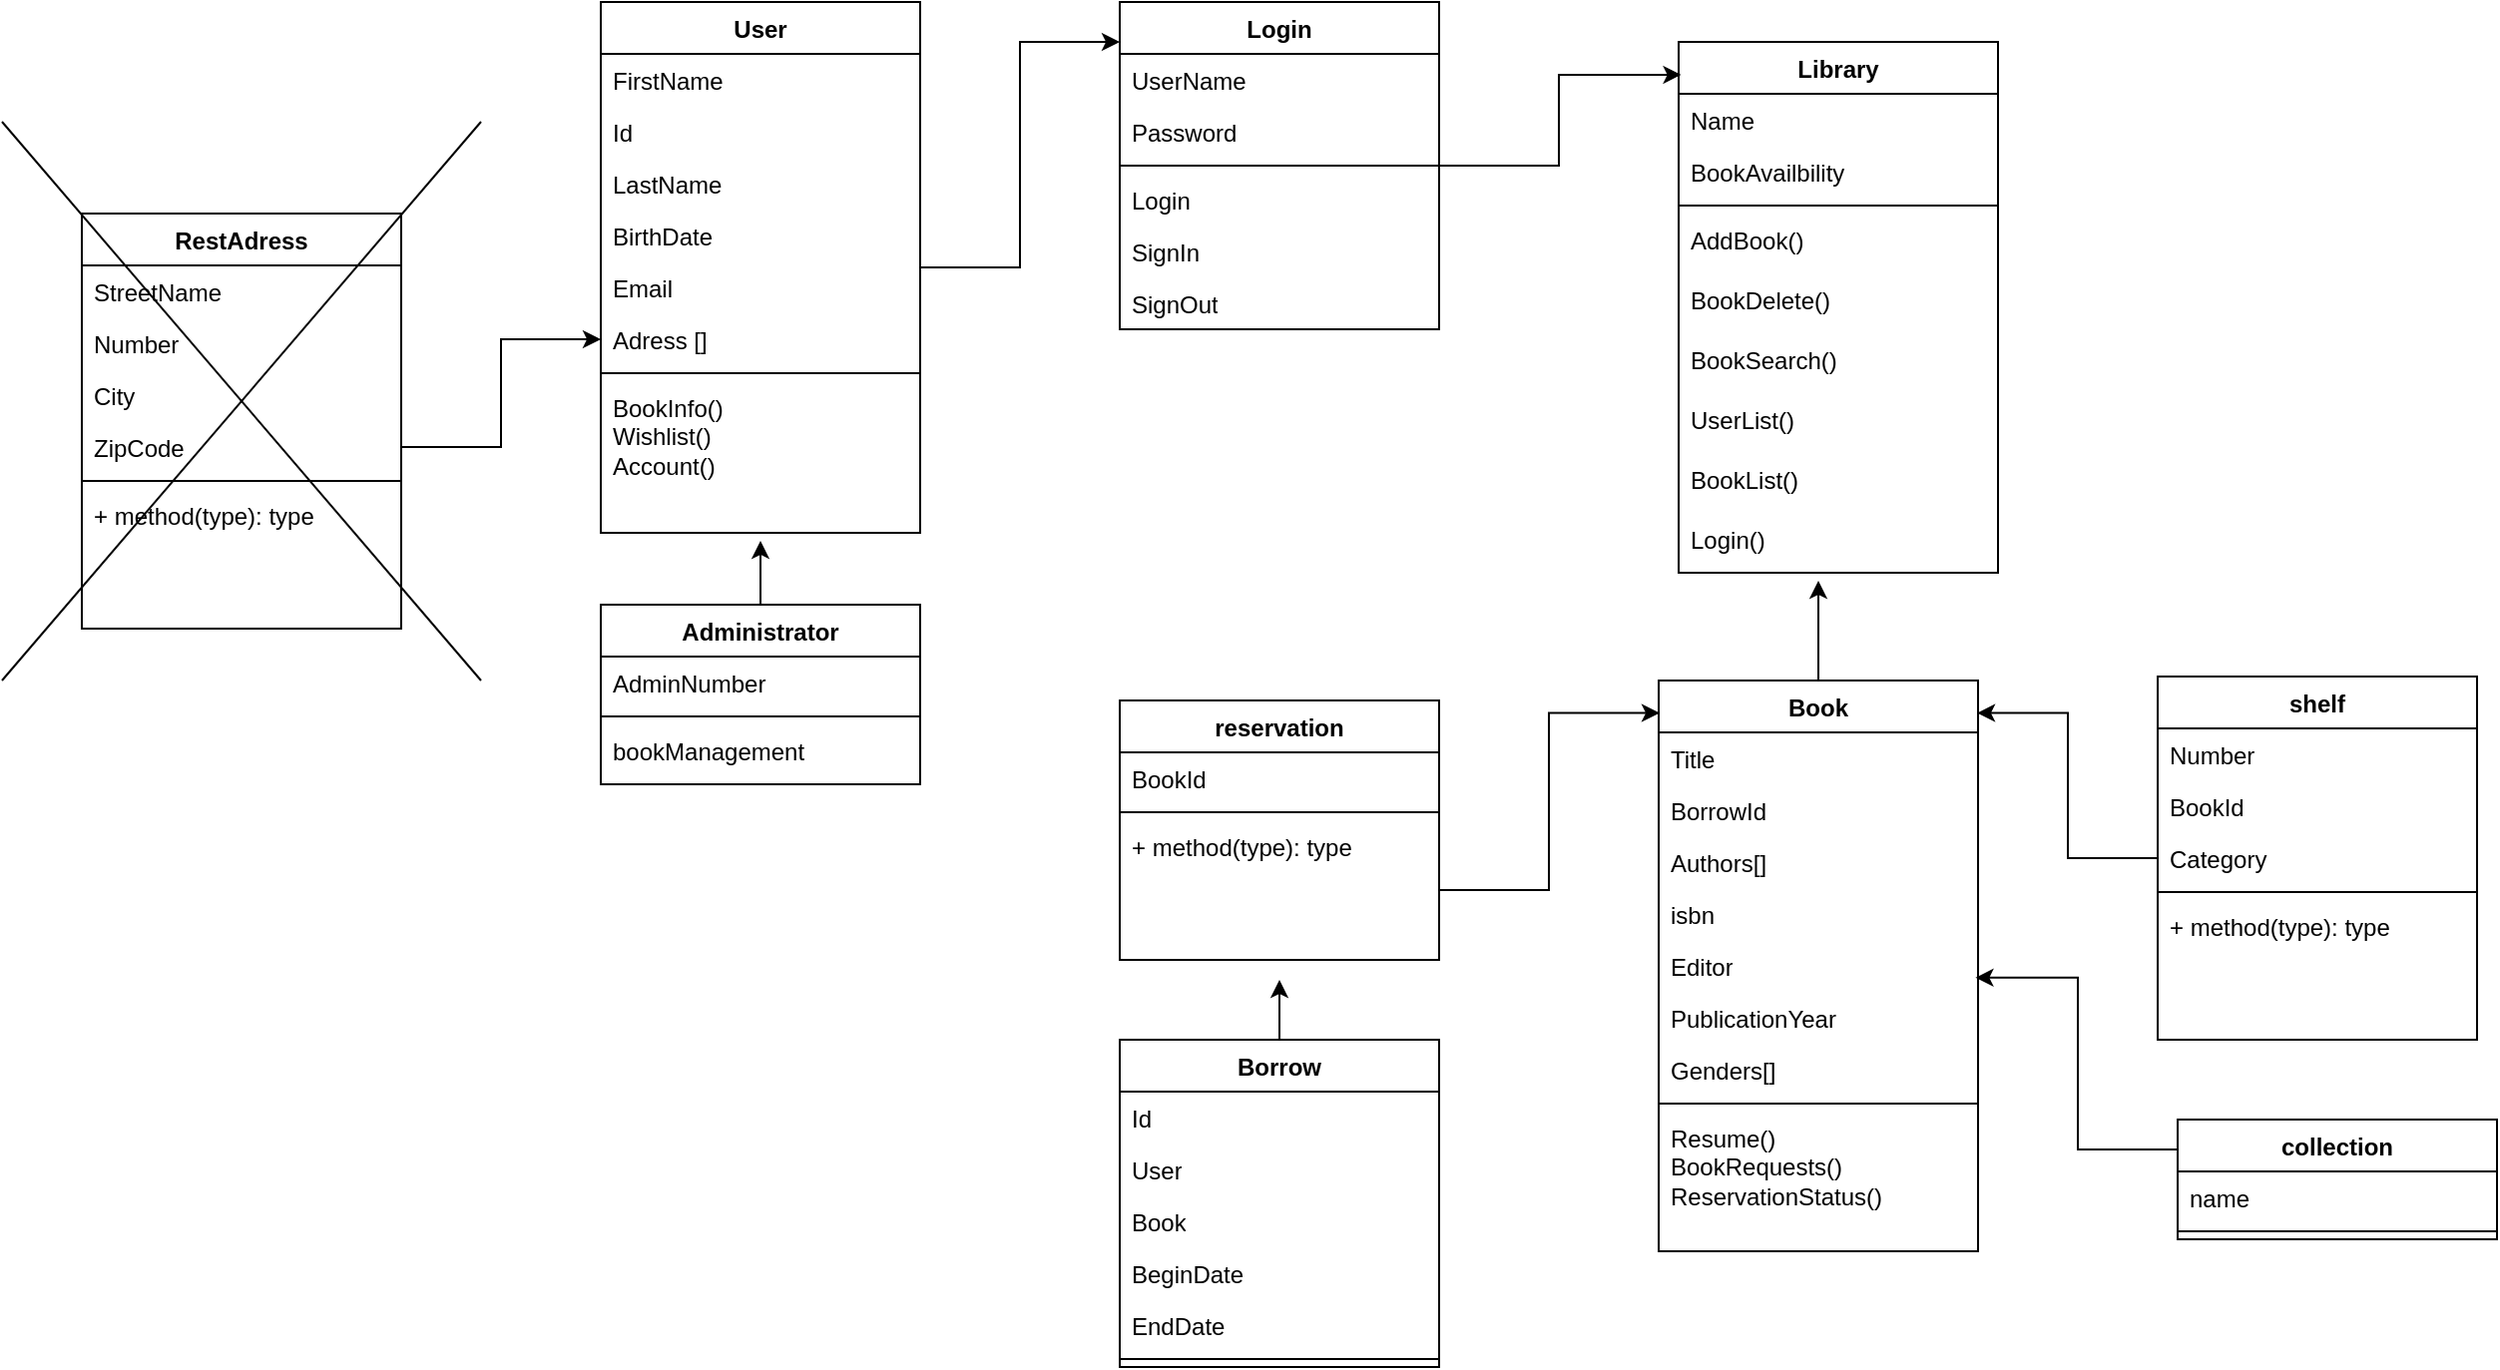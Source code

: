 <mxfile version="24.4.13" type="device">
  <diagram id="C5RBs43oDa-KdzZeNtuy" name="Page-1">
    <mxGraphModel dx="3141" dy="2225" grid="1" gridSize="10" guides="1" tooltips="1" connect="1" arrows="1" fold="1" page="1" pageScale="1" pageWidth="827" pageHeight="1169" math="0" shadow="0">
      <root>
        <mxCell id="WIyWlLk6GJQsqaUBKTNV-0" />
        <mxCell id="WIyWlLk6GJQsqaUBKTNV-1" parent="WIyWlLk6GJQsqaUBKTNV-0" />
        <mxCell id="VsoS6DeXJQ3b_ejZ-WWd-6" value="RestAdress" style="swimlane;fontStyle=1;align=center;verticalAlign=top;childLayout=stackLayout;horizontal=1;startSize=26;horizontalStack=0;resizeParent=1;resizeParentMax=0;resizeLast=0;collapsible=1;marginBottom=0;whiteSpace=wrap;html=1;" parent="WIyWlLk6GJQsqaUBKTNV-1" vertex="1">
          <mxGeometry x="-360" y="6" width="160" height="208" as="geometry" />
        </mxCell>
        <mxCell id="VsoS6DeXJQ3b_ejZ-WWd-7" value="&lt;div&gt;&lt;div&gt;StreetName&lt;/div&gt;&lt;/div&gt;" style="text;strokeColor=none;fillColor=none;align=left;verticalAlign=top;spacingLeft=4;spacingRight=4;overflow=hidden;rotatable=0;points=[[0,0.5],[1,0.5]];portConstraint=eastwest;whiteSpace=wrap;html=1;" parent="VsoS6DeXJQ3b_ejZ-WWd-6" vertex="1">
          <mxGeometry y="26" width="160" height="26" as="geometry" />
        </mxCell>
        <mxCell id="VsoS6DeXJQ3b_ejZ-WWd-8" value="&lt;div&gt;&lt;div&gt;Number&lt;/div&gt;&lt;/div&gt;" style="text;strokeColor=none;fillColor=none;align=left;verticalAlign=top;spacingLeft=4;spacingRight=4;overflow=hidden;rotatable=0;points=[[0,0.5],[1,0.5]];portConstraint=eastwest;whiteSpace=wrap;html=1;" parent="VsoS6DeXJQ3b_ejZ-WWd-6" vertex="1">
          <mxGeometry y="52" width="160" height="26" as="geometry" />
        </mxCell>
        <mxCell id="VsoS6DeXJQ3b_ejZ-WWd-9" value="City" style="text;strokeColor=none;fillColor=none;align=left;verticalAlign=top;spacingLeft=4;spacingRight=4;overflow=hidden;rotatable=0;points=[[0,0.5],[1,0.5]];portConstraint=eastwest;whiteSpace=wrap;html=1;" parent="VsoS6DeXJQ3b_ejZ-WWd-6" vertex="1">
          <mxGeometry y="78" width="160" height="26" as="geometry" />
        </mxCell>
        <mxCell id="VsoS6DeXJQ3b_ejZ-WWd-10" value="&lt;div&gt;&lt;div&gt;ZipCode&lt;/div&gt;&lt;/div&gt;" style="text;strokeColor=none;fillColor=none;align=left;verticalAlign=top;spacingLeft=4;spacingRight=4;overflow=hidden;rotatable=0;points=[[0,0.5],[1,0.5]];portConstraint=eastwest;whiteSpace=wrap;html=1;" parent="VsoS6DeXJQ3b_ejZ-WWd-6" vertex="1">
          <mxGeometry y="104" width="160" height="26" as="geometry" />
        </mxCell>
        <mxCell id="VsoS6DeXJQ3b_ejZ-WWd-11" value="" style="line;strokeWidth=1;fillColor=none;align=left;verticalAlign=middle;spacingTop=-1;spacingLeft=3;spacingRight=3;rotatable=0;labelPosition=right;points=[];portConstraint=eastwest;strokeColor=inherit;" parent="VsoS6DeXJQ3b_ejZ-WWd-6" vertex="1">
          <mxGeometry y="130" width="160" height="8" as="geometry" />
        </mxCell>
        <mxCell id="VsoS6DeXJQ3b_ejZ-WWd-12" value="+ method(type): type" style="text;strokeColor=none;fillColor=none;align=left;verticalAlign=top;spacingLeft=4;spacingRight=4;overflow=hidden;rotatable=0;points=[[0,0.5],[1,0.5]];portConstraint=eastwest;whiteSpace=wrap;html=1;" parent="VsoS6DeXJQ3b_ejZ-WWd-6" vertex="1">
          <mxGeometry y="138" width="160" height="70" as="geometry" />
        </mxCell>
        <mxCell id="VsoS6DeXJQ3b_ejZ-WWd-13" value="User" style="swimlane;fontStyle=1;align=center;verticalAlign=top;childLayout=stackLayout;horizontal=1;startSize=26;horizontalStack=0;resizeParent=1;resizeParentMax=0;resizeLast=0;collapsible=1;marginBottom=0;whiteSpace=wrap;html=1;" parent="WIyWlLk6GJQsqaUBKTNV-1" vertex="1">
          <mxGeometry x="-100" y="-100" width="160" height="266" as="geometry" />
        </mxCell>
        <mxCell id="VsoS6DeXJQ3b_ejZ-WWd-14" value="&lt;div&gt;&lt;div&gt;FirstName&lt;/div&gt;&lt;/div&gt;" style="text;strokeColor=none;fillColor=none;align=left;verticalAlign=top;spacingLeft=4;spacingRight=4;overflow=hidden;rotatable=0;points=[[0,0.5],[1,0.5]];portConstraint=eastwest;whiteSpace=wrap;html=1;" parent="VsoS6DeXJQ3b_ejZ-WWd-13" vertex="1">
          <mxGeometry y="26" width="160" height="26" as="geometry" />
        </mxCell>
        <mxCell id="Tw2cGdgNTT1wa-t7Aq6T-20" value="&lt;div&gt;&lt;div&gt;Id&lt;/div&gt;&lt;/div&gt;" style="text;strokeColor=none;fillColor=none;align=left;verticalAlign=top;spacingLeft=4;spacingRight=4;overflow=hidden;rotatable=0;points=[[0,0.5],[1,0.5]];portConstraint=eastwest;whiteSpace=wrap;html=1;" parent="VsoS6DeXJQ3b_ejZ-WWd-13" vertex="1">
          <mxGeometry y="52" width="160" height="26" as="geometry" />
        </mxCell>
        <mxCell id="VsoS6DeXJQ3b_ejZ-WWd-15" value="&lt;div&gt;&lt;div&gt;LastName&lt;/div&gt;&lt;/div&gt;" style="text;strokeColor=none;fillColor=none;align=left;verticalAlign=top;spacingLeft=4;spacingRight=4;overflow=hidden;rotatable=0;points=[[0,0.5],[1,0.5]];portConstraint=eastwest;whiteSpace=wrap;html=1;" parent="VsoS6DeXJQ3b_ejZ-WWd-13" vertex="1">
          <mxGeometry y="78" width="160" height="26" as="geometry" />
        </mxCell>
        <mxCell id="VsoS6DeXJQ3b_ejZ-WWd-16" value="BirthDate" style="text;strokeColor=none;fillColor=none;align=left;verticalAlign=top;spacingLeft=4;spacingRight=4;overflow=hidden;rotatable=0;points=[[0,0.5],[1,0.5]];portConstraint=eastwest;whiteSpace=wrap;html=1;" parent="VsoS6DeXJQ3b_ejZ-WWd-13" vertex="1">
          <mxGeometry y="104" width="160" height="26" as="geometry" />
        </mxCell>
        <mxCell id="VsoS6DeXJQ3b_ejZ-WWd-17" value="&lt;div&gt;&lt;div&gt;Email&lt;/div&gt;&lt;/div&gt;" style="text;strokeColor=none;fillColor=none;align=left;verticalAlign=top;spacingLeft=4;spacingRight=4;overflow=hidden;rotatable=0;points=[[0,0.5],[1,0.5]];portConstraint=eastwest;whiteSpace=wrap;html=1;" parent="VsoS6DeXJQ3b_ejZ-WWd-13" vertex="1">
          <mxGeometry y="130" width="160" height="26" as="geometry" />
        </mxCell>
        <mxCell id="VsoS6DeXJQ3b_ejZ-WWd-18" value="&lt;div&gt;&lt;div&gt;Adress []&lt;/div&gt;&lt;/div&gt;" style="text;strokeColor=none;fillColor=none;align=left;verticalAlign=top;spacingLeft=4;spacingRight=4;overflow=hidden;rotatable=0;points=[[0,0.5],[1,0.5]];portConstraint=eastwest;whiteSpace=wrap;html=1;" parent="VsoS6DeXJQ3b_ejZ-WWd-13" vertex="1">
          <mxGeometry y="156" width="160" height="26" as="geometry" />
        </mxCell>
        <mxCell id="VsoS6DeXJQ3b_ejZ-WWd-19" value="" style="line;strokeWidth=1;fillColor=none;align=left;verticalAlign=middle;spacingTop=-1;spacingLeft=3;spacingRight=3;rotatable=0;labelPosition=right;points=[];portConstraint=eastwest;strokeColor=inherit;" parent="VsoS6DeXJQ3b_ejZ-WWd-13" vertex="1">
          <mxGeometry y="182" width="160" height="8" as="geometry" />
        </mxCell>
        <mxCell id="VsoS6DeXJQ3b_ejZ-WWd-20" value="BookInfo()&lt;div&gt;Wishlist()&lt;br&gt;Account()&lt;br&gt;&lt;br&gt;&lt;/div&gt;" style="text;strokeColor=none;fillColor=none;align=left;verticalAlign=top;spacingLeft=4;spacingRight=4;overflow=hidden;rotatable=0;points=[[0,0.5],[1,0.5]];portConstraint=eastwest;whiteSpace=wrap;html=1;" parent="VsoS6DeXJQ3b_ejZ-WWd-13" vertex="1">
          <mxGeometry y="190" width="160" height="76" as="geometry" />
        </mxCell>
        <mxCell id="Tw2cGdgNTT1wa-t7Aq6T-23" style="edgeStyle=orthogonalEdgeStyle;rounded=0;orthogonalLoop=1;jettySize=auto;html=1;" parent="WIyWlLk6GJQsqaUBKTNV-1" source="VsoS6DeXJQ3b_ejZ-WWd-21" edge="1">
          <mxGeometry relative="1" as="geometry">
            <mxPoint x="-20" y="170.0" as="targetPoint" />
          </mxGeometry>
        </mxCell>
        <mxCell id="VsoS6DeXJQ3b_ejZ-WWd-21" value="Administrator" style="swimlane;fontStyle=1;align=center;verticalAlign=top;childLayout=stackLayout;horizontal=1;startSize=26;horizontalStack=0;resizeParent=1;resizeParentMax=0;resizeLast=0;collapsible=1;marginBottom=0;whiteSpace=wrap;html=1;" parent="WIyWlLk6GJQsqaUBKTNV-1" vertex="1">
          <mxGeometry x="-100" y="202" width="160" height="90" as="geometry" />
        </mxCell>
        <mxCell id="VsoS6DeXJQ3b_ejZ-WWd-22" value="&lt;div&gt;&lt;div&gt;AdminNumber&lt;/div&gt;&lt;/div&gt;" style="text;strokeColor=none;fillColor=none;align=left;verticalAlign=top;spacingLeft=4;spacingRight=4;overflow=hidden;rotatable=0;points=[[0,0.5],[1,0.5]];portConstraint=eastwest;whiteSpace=wrap;html=1;" parent="VsoS6DeXJQ3b_ejZ-WWd-21" vertex="1">
          <mxGeometry y="26" width="160" height="26" as="geometry" />
        </mxCell>
        <mxCell id="VsoS6DeXJQ3b_ejZ-WWd-23" value="" style="line;strokeWidth=1;fillColor=none;align=left;verticalAlign=middle;spacingTop=-1;spacingLeft=3;spacingRight=3;rotatable=0;labelPosition=right;points=[];portConstraint=eastwest;strokeColor=inherit;" parent="VsoS6DeXJQ3b_ejZ-WWd-21" vertex="1">
          <mxGeometry y="52" width="160" height="8" as="geometry" />
        </mxCell>
        <mxCell id="VsoS6DeXJQ3b_ejZ-WWd-24" value="bookManagement" style="text;strokeColor=none;fillColor=none;align=left;verticalAlign=top;spacingLeft=4;spacingRight=4;overflow=hidden;rotatable=0;points=[[0,0.5],[1,0.5]];portConstraint=eastwest;whiteSpace=wrap;html=1;" parent="VsoS6DeXJQ3b_ejZ-WWd-21" vertex="1">
          <mxGeometry y="60" width="160" height="30" as="geometry" />
        </mxCell>
        <mxCell id="Tw2cGdgNTT1wa-t7Aq6T-27" style="edgeStyle=orthogonalEdgeStyle;rounded=0;orthogonalLoop=1;jettySize=auto;html=1;" parent="WIyWlLk6GJQsqaUBKTNV-1" source="VsoS6DeXJQ3b_ejZ-WWd-27" edge="1">
          <mxGeometry relative="1" as="geometry">
            <mxPoint x="240" y="390" as="targetPoint" />
          </mxGeometry>
        </mxCell>
        <mxCell id="VsoS6DeXJQ3b_ejZ-WWd-27" value="Borrow" style="swimlane;fontStyle=1;align=center;verticalAlign=top;childLayout=stackLayout;horizontal=1;startSize=26;horizontalStack=0;resizeParent=1;resizeParentMax=0;resizeLast=0;collapsible=1;marginBottom=0;whiteSpace=wrap;html=1;" parent="WIyWlLk6GJQsqaUBKTNV-1" vertex="1">
          <mxGeometry x="160" y="420" width="160" height="164" as="geometry" />
        </mxCell>
        <mxCell id="Tw2cGdgNTT1wa-t7Aq6T-5" value="Id" style="text;strokeColor=none;fillColor=none;align=left;verticalAlign=top;spacingLeft=4;spacingRight=4;overflow=hidden;rotatable=0;points=[[0,0.5],[1,0.5]];portConstraint=eastwest;whiteSpace=wrap;html=1;" parent="VsoS6DeXJQ3b_ejZ-WWd-27" vertex="1">
          <mxGeometry y="26" width="160" height="26" as="geometry" />
        </mxCell>
        <mxCell id="VsoS6DeXJQ3b_ejZ-WWd-28" value="&lt;div&gt;User&lt;/div&gt;&lt;div&gt;&lt;br&gt;&lt;/div&gt;" style="text;strokeColor=none;fillColor=none;align=left;verticalAlign=top;spacingLeft=4;spacingRight=4;overflow=hidden;rotatable=0;points=[[0,0.5],[1,0.5]];portConstraint=eastwest;whiteSpace=wrap;html=1;" parent="VsoS6DeXJQ3b_ejZ-WWd-27" vertex="1">
          <mxGeometry y="52" width="160" height="26" as="geometry" />
        </mxCell>
        <mxCell id="VsoS6DeXJQ3b_ejZ-WWd-29" value="Book" style="text;strokeColor=none;fillColor=none;align=left;verticalAlign=top;spacingLeft=4;spacingRight=4;overflow=hidden;rotatable=0;points=[[0,0.5],[1,0.5]];portConstraint=eastwest;whiteSpace=wrap;html=1;" parent="VsoS6DeXJQ3b_ejZ-WWd-27" vertex="1">
          <mxGeometry y="78" width="160" height="26" as="geometry" />
        </mxCell>
        <mxCell id="VsoS6DeXJQ3b_ejZ-WWd-30" value="BeginDate" style="text;strokeColor=none;fillColor=none;align=left;verticalAlign=top;spacingLeft=4;spacingRight=4;overflow=hidden;rotatable=0;points=[[0,0.5],[1,0.5]];portConstraint=eastwest;whiteSpace=wrap;html=1;" parent="VsoS6DeXJQ3b_ejZ-WWd-27" vertex="1">
          <mxGeometry y="104" width="160" height="26" as="geometry" />
        </mxCell>
        <mxCell id="VsoS6DeXJQ3b_ejZ-WWd-31" value="EndDate" style="text;strokeColor=none;fillColor=none;align=left;verticalAlign=top;spacingLeft=4;spacingRight=4;overflow=hidden;rotatable=0;points=[[0,0.5],[1,0.5]];portConstraint=eastwest;whiteSpace=wrap;html=1;" parent="VsoS6DeXJQ3b_ejZ-WWd-27" vertex="1">
          <mxGeometry y="130" width="160" height="26" as="geometry" />
        </mxCell>
        <mxCell id="VsoS6DeXJQ3b_ejZ-WWd-32" value="" style="line;strokeWidth=1;fillColor=none;align=left;verticalAlign=middle;spacingTop=-1;spacingLeft=3;spacingRight=3;rotatable=0;labelPosition=right;points=[];portConstraint=eastwest;strokeColor=inherit;" parent="VsoS6DeXJQ3b_ejZ-WWd-27" vertex="1">
          <mxGeometry y="156" width="160" height="8" as="geometry" />
        </mxCell>
        <mxCell id="VsoS6DeXJQ3b_ejZ-WWd-34" value="Library" style="swimlane;fontStyle=1;align=center;verticalAlign=top;childLayout=stackLayout;horizontal=1;startSize=26;horizontalStack=0;resizeParent=1;resizeParentMax=0;resizeLast=0;collapsible=1;marginBottom=0;whiteSpace=wrap;html=1;" parent="WIyWlLk6GJQsqaUBKTNV-1" vertex="1">
          <mxGeometry x="440" y="-80" width="160" height="266" as="geometry" />
        </mxCell>
        <mxCell id="VsoS6DeXJQ3b_ejZ-WWd-35" value="&lt;div&gt;&lt;div&gt;Name&lt;/div&gt;&lt;/div&gt;" style="text;strokeColor=none;fillColor=none;align=left;verticalAlign=top;spacingLeft=4;spacingRight=4;overflow=hidden;rotatable=0;points=[[0,0.5],[1,0.5]];portConstraint=eastwest;whiteSpace=wrap;html=1;" parent="VsoS6DeXJQ3b_ejZ-WWd-34" vertex="1">
          <mxGeometry y="26" width="160" height="26" as="geometry" />
        </mxCell>
        <mxCell id="e2YhMtBRqXH2navg14iX-2" value="&lt;div&gt;&lt;div&gt;BookAvailbility&lt;/div&gt;&lt;/div&gt;" style="text;strokeColor=none;fillColor=none;align=left;verticalAlign=top;spacingLeft=4;spacingRight=4;overflow=hidden;rotatable=0;points=[[0,0.5],[1,0.5]];portConstraint=eastwest;whiteSpace=wrap;html=1;" parent="VsoS6DeXJQ3b_ejZ-WWd-34" vertex="1">
          <mxGeometry y="52" width="160" height="26" as="geometry" />
        </mxCell>
        <mxCell id="VsoS6DeXJQ3b_ejZ-WWd-38" value="" style="line;strokeWidth=1;fillColor=none;align=left;verticalAlign=middle;spacingTop=-1;spacingLeft=3;spacingRight=3;rotatable=0;labelPosition=right;points=[];portConstraint=eastwest;strokeColor=inherit;" parent="VsoS6DeXJQ3b_ejZ-WWd-34" vertex="1">
          <mxGeometry y="78" width="160" height="8" as="geometry" />
        </mxCell>
        <mxCell id="VsoS6DeXJQ3b_ejZ-WWd-39" value="AddBook()&lt;div&gt;&lt;br&gt;&lt;/div&gt;" style="text;strokeColor=none;fillColor=none;align=left;verticalAlign=top;spacingLeft=4;spacingRight=4;overflow=hidden;rotatable=0;points=[[0,0.5],[1,0.5]];portConstraint=eastwest;whiteSpace=wrap;html=1;" parent="VsoS6DeXJQ3b_ejZ-WWd-34" vertex="1">
          <mxGeometry y="86" width="160" height="30" as="geometry" />
        </mxCell>
        <mxCell id="VsoS6DeXJQ3b_ejZ-WWd-40" value="&lt;div&gt;BookDelete()&lt;/div&gt;" style="text;strokeColor=none;fillColor=none;align=left;verticalAlign=top;spacingLeft=4;spacingRight=4;overflow=hidden;rotatable=0;points=[[0,0.5],[1,0.5]];portConstraint=eastwest;whiteSpace=wrap;html=1;" parent="VsoS6DeXJQ3b_ejZ-WWd-34" vertex="1">
          <mxGeometry y="116" width="160" height="30" as="geometry" />
        </mxCell>
        <mxCell id="VsoS6DeXJQ3b_ejZ-WWd-41" value="&lt;div&gt;BookSearch()&lt;/div&gt;" style="text;strokeColor=none;fillColor=none;align=left;verticalAlign=top;spacingLeft=4;spacingRight=4;overflow=hidden;rotatable=0;points=[[0,0.5],[1,0.5]];portConstraint=eastwest;whiteSpace=wrap;html=1;" parent="VsoS6DeXJQ3b_ejZ-WWd-34" vertex="1">
          <mxGeometry y="146" width="160" height="30" as="geometry" />
        </mxCell>
        <mxCell id="VsoS6DeXJQ3b_ejZ-WWd-42" value="UserList()" style="text;strokeColor=none;fillColor=none;align=left;verticalAlign=top;spacingLeft=4;spacingRight=4;overflow=hidden;rotatable=0;points=[[0,0.5],[1,0.5]];portConstraint=eastwest;whiteSpace=wrap;html=1;" parent="VsoS6DeXJQ3b_ejZ-WWd-34" vertex="1">
          <mxGeometry y="176" width="160" height="30" as="geometry" />
        </mxCell>
        <mxCell id="VsoS6DeXJQ3b_ejZ-WWd-43" value="&lt;div&gt;BookList()&lt;/div&gt;" style="text;strokeColor=none;fillColor=none;align=left;verticalAlign=top;spacingLeft=4;spacingRight=4;overflow=hidden;rotatable=0;points=[[0,0.5],[1,0.5]];portConstraint=eastwest;whiteSpace=wrap;html=1;" parent="VsoS6DeXJQ3b_ejZ-WWd-34" vertex="1">
          <mxGeometry y="206" width="160" height="30" as="geometry" />
        </mxCell>
        <mxCell id="RsfPfakuGaX2At6ghHEC-3" value="&lt;div&gt;Login()&lt;/div&gt;" style="text;strokeColor=none;fillColor=none;align=left;verticalAlign=top;spacingLeft=4;spacingRight=4;overflow=hidden;rotatable=0;points=[[0,0.5],[1,0.5]];portConstraint=eastwest;whiteSpace=wrap;html=1;" parent="VsoS6DeXJQ3b_ejZ-WWd-34" vertex="1">
          <mxGeometry y="236" width="160" height="30" as="geometry" />
        </mxCell>
        <mxCell id="Tw2cGdgNTT1wa-t7Aq6T-32" style="edgeStyle=orthogonalEdgeStyle;rounded=0;orthogonalLoop=1;jettySize=auto;html=1;exitX=0.5;exitY=0;exitDx=0;exitDy=0;" parent="WIyWlLk6GJQsqaUBKTNV-1" source="VsoS6DeXJQ3b_ejZ-WWd-45" edge="1">
          <mxGeometry relative="1" as="geometry">
            <mxPoint x="510" y="190.0" as="targetPoint" />
          </mxGeometry>
        </mxCell>
        <mxCell id="VsoS6DeXJQ3b_ejZ-WWd-45" value="Book" style="swimlane;fontStyle=1;align=center;verticalAlign=top;childLayout=stackLayout;horizontal=1;startSize=26;horizontalStack=0;resizeParent=1;resizeParentMax=0;resizeLast=0;collapsible=1;marginBottom=0;whiteSpace=wrap;html=1;" parent="WIyWlLk6GJQsqaUBKTNV-1" vertex="1">
          <mxGeometry x="430" y="240" width="160" height="286" as="geometry" />
        </mxCell>
        <mxCell id="VsoS6DeXJQ3b_ejZ-WWd-46" value="&lt;div&gt;Title&lt;div&gt;&lt;br&gt;&lt;/div&gt;&lt;/div&gt;" style="text;strokeColor=none;fillColor=none;align=left;verticalAlign=top;spacingLeft=4;spacingRight=4;overflow=hidden;rotatable=0;points=[[0,0.5],[1,0.5]];portConstraint=eastwest;whiteSpace=wrap;html=1;" parent="VsoS6DeXJQ3b_ejZ-WWd-45" vertex="1">
          <mxGeometry y="26" width="160" height="26" as="geometry" />
        </mxCell>
        <mxCell id="eBaNoc3yWOSBhbSrFhc7-24" value="&lt;div&gt;&lt;div&gt;BorrowId&lt;/div&gt;&lt;/div&gt;" style="text;strokeColor=none;fillColor=none;align=left;verticalAlign=top;spacingLeft=4;spacingRight=4;overflow=hidden;rotatable=0;points=[[0,0.5],[1,0.5]];portConstraint=eastwest;whiteSpace=wrap;html=1;" parent="VsoS6DeXJQ3b_ejZ-WWd-45" vertex="1">
          <mxGeometry y="52" width="160" height="26" as="geometry" />
        </mxCell>
        <mxCell id="eBaNoc3yWOSBhbSrFhc7-21" value="&lt;div&gt;&lt;div&gt;Authors[]&lt;/div&gt;&lt;/div&gt;" style="text;strokeColor=none;fillColor=none;align=left;verticalAlign=top;spacingLeft=4;spacingRight=4;overflow=hidden;rotatable=0;points=[[0,0.5],[1,0.5]];portConstraint=eastwest;whiteSpace=wrap;html=1;" parent="VsoS6DeXJQ3b_ejZ-WWd-45" vertex="1">
          <mxGeometry y="78" width="160" height="26" as="geometry" />
        </mxCell>
        <mxCell id="RsfPfakuGaX2At6ghHEC-0" value="&lt;div&gt;&lt;div&gt;isbn&lt;/div&gt;&lt;/div&gt;" style="text;strokeColor=none;fillColor=none;align=left;verticalAlign=top;spacingLeft=4;spacingRight=4;overflow=hidden;rotatable=0;points=[[0,0.5],[1,0.5]];portConstraint=eastwest;whiteSpace=wrap;html=1;" parent="VsoS6DeXJQ3b_ejZ-WWd-45" vertex="1">
          <mxGeometry y="104" width="160" height="26" as="geometry" />
        </mxCell>
        <mxCell id="Tw2cGdgNTT1wa-t7Aq6T-3" value="&lt;div&gt;&lt;div&gt;Editor&lt;/div&gt;&lt;/div&gt;" style="text;strokeColor=none;fillColor=none;align=left;verticalAlign=top;spacingLeft=4;spacingRight=4;overflow=hidden;rotatable=0;points=[[0,0.5],[1,0.5]];portConstraint=eastwest;whiteSpace=wrap;html=1;" parent="VsoS6DeXJQ3b_ejZ-WWd-45" vertex="1">
          <mxGeometry y="130" width="160" height="26" as="geometry" />
        </mxCell>
        <mxCell id="eBaNoc3yWOSBhbSrFhc7-23" value="&lt;div&gt;&lt;div&gt;PublicationYear&lt;/div&gt;&lt;/div&gt;" style="text;strokeColor=none;fillColor=none;align=left;verticalAlign=top;spacingLeft=4;spacingRight=4;overflow=hidden;rotatable=0;points=[[0,0.5],[1,0.5]];portConstraint=eastwest;whiteSpace=wrap;html=1;" parent="VsoS6DeXJQ3b_ejZ-WWd-45" vertex="1">
          <mxGeometry y="156" width="160" height="26" as="geometry" />
        </mxCell>
        <mxCell id="VsoS6DeXJQ3b_ejZ-WWd-48" value="&lt;div&gt;&lt;div&gt;Genders[]&lt;/div&gt;&lt;/div&gt;" style="text;strokeColor=none;fillColor=none;align=left;verticalAlign=top;spacingLeft=4;spacingRight=4;overflow=hidden;rotatable=0;points=[[0,0.5],[1,0.5]];portConstraint=eastwest;whiteSpace=wrap;html=1;" parent="VsoS6DeXJQ3b_ejZ-WWd-45" vertex="1">
          <mxGeometry y="182" width="160" height="26" as="geometry" />
        </mxCell>
        <mxCell id="VsoS6DeXJQ3b_ejZ-WWd-51" value="" style="line;strokeWidth=1;fillColor=none;align=left;verticalAlign=middle;spacingTop=-1;spacingLeft=3;spacingRight=3;rotatable=0;labelPosition=right;points=[];portConstraint=eastwest;strokeColor=inherit;" parent="VsoS6DeXJQ3b_ejZ-WWd-45" vertex="1">
          <mxGeometry y="208" width="160" height="8" as="geometry" />
        </mxCell>
        <mxCell id="VsoS6DeXJQ3b_ejZ-WWd-52" value="Resume()&lt;div&gt;BookRequests()&lt;/div&gt;&lt;div&gt;ReservationStatus()&lt;/div&gt;&lt;div&gt;&lt;br&gt;&lt;/div&gt;&lt;div&gt;&lt;br&gt;&lt;/div&gt;" style="text;strokeColor=none;fillColor=none;align=left;verticalAlign=top;spacingLeft=4;spacingRight=4;overflow=hidden;rotatable=0;points=[[0,0.5],[1,0.5]];portConstraint=eastwest;whiteSpace=wrap;html=1;" parent="VsoS6DeXJQ3b_ejZ-WWd-45" vertex="1">
          <mxGeometry y="216" width="160" height="70" as="geometry" />
        </mxCell>
        <mxCell id="VsoS6DeXJQ3b_ejZ-WWd-53" value="Login" style="swimlane;fontStyle=1;align=center;verticalAlign=top;childLayout=stackLayout;horizontal=1;startSize=26;horizontalStack=0;resizeParent=1;resizeParentMax=0;resizeLast=0;collapsible=1;marginBottom=0;whiteSpace=wrap;html=1;" parent="WIyWlLk6GJQsqaUBKTNV-1" vertex="1">
          <mxGeometry x="160" y="-100" width="160" height="164" as="geometry" />
        </mxCell>
        <mxCell id="VsoS6DeXJQ3b_ejZ-WWd-54" value="&lt;div&gt;&lt;div&gt;UserName&lt;/div&gt;&lt;/div&gt;" style="text;strokeColor=none;fillColor=none;align=left;verticalAlign=top;spacingLeft=4;spacingRight=4;overflow=hidden;rotatable=0;points=[[0,0.5],[1,0.5]];portConstraint=eastwest;whiteSpace=wrap;html=1;" parent="VsoS6DeXJQ3b_ejZ-WWd-53" vertex="1">
          <mxGeometry y="26" width="160" height="26" as="geometry" />
        </mxCell>
        <mxCell id="VsoS6DeXJQ3b_ejZ-WWd-55" value="&lt;div&gt;&lt;div&gt;Password&lt;/div&gt;&lt;/div&gt;" style="text;strokeColor=none;fillColor=none;align=left;verticalAlign=top;spacingLeft=4;spacingRight=4;overflow=hidden;rotatable=0;points=[[0,0.5],[1,0.5]];portConstraint=eastwest;whiteSpace=wrap;html=1;" parent="VsoS6DeXJQ3b_ejZ-WWd-53" vertex="1">
          <mxGeometry y="52" width="160" height="26" as="geometry" />
        </mxCell>
        <mxCell id="VsoS6DeXJQ3b_ejZ-WWd-56" value="" style="line;strokeWidth=1;fillColor=none;align=left;verticalAlign=middle;spacingTop=-1;spacingLeft=3;spacingRight=3;rotatable=0;labelPosition=right;points=[];portConstraint=eastwest;strokeColor=inherit;" parent="VsoS6DeXJQ3b_ejZ-WWd-53" vertex="1">
          <mxGeometry y="78" width="160" height="8" as="geometry" />
        </mxCell>
        <mxCell id="VsoS6DeXJQ3b_ejZ-WWd-57" value="Login" style="text;strokeColor=none;fillColor=none;align=left;verticalAlign=top;spacingLeft=4;spacingRight=4;overflow=hidden;rotatable=0;points=[[0,0.5],[1,0.5]];portConstraint=eastwest;whiteSpace=wrap;html=1;" parent="VsoS6DeXJQ3b_ejZ-WWd-53" vertex="1">
          <mxGeometry y="86" width="160" height="26" as="geometry" />
        </mxCell>
        <mxCell id="VsoS6DeXJQ3b_ejZ-WWd-58" value="SignIn" style="text;strokeColor=none;fillColor=none;align=left;verticalAlign=top;spacingLeft=4;spacingRight=4;overflow=hidden;rotatable=0;points=[[0,0.5],[1,0.5]];portConstraint=eastwest;whiteSpace=wrap;html=1;" parent="VsoS6DeXJQ3b_ejZ-WWd-53" vertex="1">
          <mxGeometry y="112" width="160" height="26" as="geometry" />
        </mxCell>
        <mxCell id="VsoS6DeXJQ3b_ejZ-WWd-59" value="SignOut" style="text;strokeColor=none;fillColor=none;align=left;verticalAlign=top;spacingLeft=4;spacingRight=4;overflow=hidden;rotatable=0;points=[[0,0.5],[1,0.5]];portConstraint=eastwest;whiteSpace=wrap;html=1;" parent="VsoS6DeXJQ3b_ejZ-WWd-53" vertex="1">
          <mxGeometry y="138" width="160" height="26" as="geometry" />
        </mxCell>
        <mxCell id="VsoS6DeXJQ3b_ejZ-WWd-66" value="collection" style="swimlane;fontStyle=1;align=center;verticalAlign=top;childLayout=stackLayout;horizontal=1;startSize=26;horizontalStack=0;resizeParent=1;resizeParentMax=0;resizeLast=0;collapsible=1;marginBottom=0;whiteSpace=wrap;html=1;" parent="WIyWlLk6GJQsqaUBKTNV-1" vertex="1">
          <mxGeometry x="690" y="460" width="160" height="60" as="geometry" />
        </mxCell>
        <mxCell id="VsoS6DeXJQ3b_ejZ-WWd-67" value="&lt;div&gt;&lt;div&gt;name&lt;/div&gt;&lt;/div&gt;" style="text;strokeColor=none;fillColor=none;align=left;verticalAlign=top;spacingLeft=4;spacingRight=4;overflow=hidden;rotatable=0;points=[[0,0.5],[1,0.5]];portConstraint=eastwest;whiteSpace=wrap;html=1;" parent="VsoS6DeXJQ3b_ejZ-WWd-66" vertex="1">
          <mxGeometry y="26" width="160" height="26" as="geometry" />
        </mxCell>
        <mxCell id="VsoS6DeXJQ3b_ejZ-WWd-68" value="" style="line;strokeWidth=1;fillColor=none;align=left;verticalAlign=middle;spacingTop=-1;spacingLeft=3;spacingRight=3;rotatable=0;labelPosition=right;points=[];portConstraint=eastwest;strokeColor=inherit;" parent="VsoS6DeXJQ3b_ejZ-WWd-66" vertex="1">
          <mxGeometry y="52" width="160" height="8" as="geometry" />
        </mxCell>
        <mxCell id="e2YhMtBRqXH2navg14iX-3" value="&lt;div&gt;shelf&lt;/div&gt;" style="swimlane;fontStyle=1;align=center;verticalAlign=top;childLayout=stackLayout;horizontal=1;startSize=26;horizontalStack=0;resizeParent=1;resizeParentMax=0;resizeLast=0;collapsible=1;marginBottom=0;whiteSpace=wrap;html=1;" parent="WIyWlLk6GJQsqaUBKTNV-1" vertex="1">
          <mxGeometry x="680" y="238" width="160" height="182" as="geometry" />
        </mxCell>
        <mxCell id="e2YhMtBRqXH2navg14iX-4" value="Number" style="text;strokeColor=none;fillColor=none;align=left;verticalAlign=top;spacingLeft=4;spacingRight=4;overflow=hidden;rotatable=0;points=[[0,0.5],[1,0.5]];portConstraint=eastwest;whiteSpace=wrap;html=1;" parent="e2YhMtBRqXH2navg14iX-3" vertex="1">
          <mxGeometry y="26" width="160" height="26" as="geometry" />
        </mxCell>
        <mxCell id="Tw2cGdgNTT1wa-t7Aq6T-8" value="BookId" style="text;strokeColor=none;fillColor=none;align=left;verticalAlign=top;spacingLeft=4;spacingRight=4;overflow=hidden;rotatable=0;points=[[0,0.5],[1,0.5]];portConstraint=eastwest;whiteSpace=wrap;html=1;" parent="e2YhMtBRqXH2navg14iX-3" vertex="1">
          <mxGeometry y="52" width="160" height="26" as="geometry" />
        </mxCell>
        <mxCell id="e2YhMtBRqXH2navg14iX-5" value="Category" style="text;strokeColor=none;fillColor=none;align=left;verticalAlign=top;spacingLeft=4;spacingRight=4;overflow=hidden;rotatable=0;points=[[0,0.5],[1,0.5]];portConstraint=eastwest;whiteSpace=wrap;html=1;" parent="e2YhMtBRqXH2navg14iX-3" vertex="1">
          <mxGeometry y="78" width="160" height="26" as="geometry" />
        </mxCell>
        <mxCell id="e2YhMtBRqXH2navg14iX-6" value="" style="line;strokeWidth=1;fillColor=none;align=left;verticalAlign=middle;spacingTop=-1;spacingLeft=3;spacingRight=3;rotatable=0;labelPosition=right;points=[];portConstraint=eastwest;strokeColor=inherit;" parent="e2YhMtBRqXH2navg14iX-3" vertex="1">
          <mxGeometry y="104" width="160" height="8" as="geometry" />
        </mxCell>
        <mxCell id="e2YhMtBRqXH2navg14iX-7" value="+ method(type): type" style="text;strokeColor=none;fillColor=none;align=left;verticalAlign=top;spacingLeft=4;spacingRight=4;overflow=hidden;rotatable=0;points=[[0,0.5],[1,0.5]];portConstraint=eastwest;whiteSpace=wrap;html=1;" parent="e2YhMtBRqXH2navg14iX-3" vertex="1">
          <mxGeometry y="112" width="160" height="70" as="geometry" />
        </mxCell>
        <mxCell id="Tw2cGdgNTT1wa-t7Aq6T-13" value="&lt;div&gt;reservation&lt;/div&gt;&lt;div&gt;&lt;br&gt;&lt;/div&gt;" style="swimlane;fontStyle=1;align=center;verticalAlign=top;childLayout=stackLayout;horizontal=1;startSize=26;horizontalStack=0;resizeParent=1;resizeParentMax=0;resizeLast=0;collapsible=1;marginBottom=0;whiteSpace=wrap;html=1;" parent="WIyWlLk6GJQsqaUBKTNV-1" vertex="1">
          <mxGeometry x="160" y="250" width="160" height="130" as="geometry" />
        </mxCell>
        <mxCell id="Tw2cGdgNTT1wa-t7Aq6T-15" value="BookId" style="text;strokeColor=none;fillColor=none;align=left;verticalAlign=top;spacingLeft=4;spacingRight=4;overflow=hidden;rotatable=0;points=[[0,0.5],[1,0.5]];portConstraint=eastwest;whiteSpace=wrap;html=1;" parent="Tw2cGdgNTT1wa-t7Aq6T-13" vertex="1">
          <mxGeometry y="26" width="160" height="26" as="geometry" />
        </mxCell>
        <mxCell id="Tw2cGdgNTT1wa-t7Aq6T-17" value="" style="line;strokeWidth=1;fillColor=none;align=left;verticalAlign=middle;spacingTop=-1;spacingLeft=3;spacingRight=3;rotatable=0;labelPosition=right;points=[];portConstraint=eastwest;strokeColor=inherit;" parent="Tw2cGdgNTT1wa-t7Aq6T-13" vertex="1">
          <mxGeometry y="52" width="160" height="8" as="geometry" />
        </mxCell>
        <mxCell id="Tw2cGdgNTT1wa-t7Aq6T-18" value="+ method(type): type" style="text;strokeColor=none;fillColor=none;align=left;verticalAlign=top;spacingLeft=4;spacingRight=4;overflow=hidden;rotatable=0;points=[[0,0.5],[1,0.5]];portConstraint=eastwest;whiteSpace=wrap;html=1;" parent="Tw2cGdgNTT1wa-t7Aq6T-13" vertex="1">
          <mxGeometry y="60" width="160" height="70" as="geometry" />
        </mxCell>
        <mxCell id="Tw2cGdgNTT1wa-t7Aq6T-22" style="edgeStyle=orthogonalEdgeStyle;rounded=0;orthogonalLoop=1;jettySize=auto;html=1;entryX=0;entryY=0.5;entryDx=0;entryDy=0;" parent="WIyWlLk6GJQsqaUBKTNV-1" source="VsoS6DeXJQ3b_ejZ-WWd-10" target="VsoS6DeXJQ3b_ejZ-WWd-18" edge="1">
          <mxGeometry relative="1" as="geometry" />
        </mxCell>
        <mxCell id="Tw2cGdgNTT1wa-t7Aq6T-24" style="edgeStyle=orthogonalEdgeStyle;rounded=0;orthogonalLoop=1;jettySize=auto;html=1;entryX=0;entryY=0.122;entryDx=0;entryDy=0;entryPerimeter=0;" parent="WIyWlLk6GJQsqaUBKTNV-1" source="VsoS6DeXJQ3b_ejZ-WWd-13" target="VsoS6DeXJQ3b_ejZ-WWd-53" edge="1">
          <mxGeometry relative="1" as="geometry" />
        </mxCell>
        <mxCell id="Tw2cGdgNTT1wa-t7Aq6T-25" style="edgeStyle=orthogonalEdgeStyle;rounded=0;orthogonalLoop=1;jettySize=auto;html=1;entryX=0.008;entryY=0.062;entryDx=0;entryDy=0;entryPerimeter=0;" parent="WIyWlLk6GJQsqaUBKTNV-1" source="VsoS6DeXJQ3b_ejZ-WWd-53" target="VsoS6DeXJQ3b_ejZ-WWd-34" edge="1">
          <mxGeometry relative="1" as="geometry" />
        </mxCell>
        <mxCell id="Tw2cGdgNTT1wa-t7Aq6T-26" style="edgeStyle=orthogonalEdgeStyle;rounded=0;orthogonalLoop=1;jettySize=auto;html=1;entryX=0.003;entryY=0.057;entryDx=0;entryDy=0;entryPerimeter=0;" parent="WIyWlLk6GJQsqaUBKTNV-1" source="Tw2cGdgNTT1wa-t7Aq6T-18" target="VsoS6DeXJQ3b_ejZ-WWd-45" edge="1">
          <mxGeometry relative="1" as="geometry" />
        </mxCell>
        <mxCell id="Tw2cGdgNTT1wa-t7Aq6T-28" style="edgeStyle=orthogonalEdgeStyle;rounded=0;orthogonalLoop=1;jettySize=auto;html=1;entryX=0.997;entryY=0.057;entryDx=0;entryDy=0;entryPerimeter=0;" parent="WIyWlLk6GJQsqaUBKTNV-1" source="e2YhMtBRqXH2navg14iX-3" target="VsoS6DeXJQ3b_ejZ-WWd-45" edge="1">
          <mxGeometry relative="1" as="geometry" />
        </mxCell>
        <mxCell id="Tw2cGdgNTT1wa-t7Aq6T-31" style="edgeStyle=orthogonalEdgeStyle;rounded=0;orthogonalLoop=1;jettySize=auto;html=1;exitX=0;exitY=0.25;exitDx=0;exitDy=0;entryX=0.992;entryY=0.728;entryDx=0;entryDy=0;entryPerimeter=0;" parent="WIyWlLk6GJQsqaUBKTNV-1" source="VsoS6DeXJQ3b_ejZ-WWd-66" target="Tw2cGdgNTT1wa-t7Aq6T-3" edge="1">
          <mxGeometry relative="1" as="geometry" />
        </mxCell>
        <mxCell id="XosIVvFtQ1jUyXQxxZK4-0" value="" style="endArrow=none;html=1;rounded=0;" edge="1" parent="WIyWlLk6GJQsqaUBKTNV-1">
          <mxGeometry width="50" height="50" relative="1" as="geometry">
            <mxPoint x="-400" y="240" as="sourcePoint" />
            <mxPoint x="-160" y="-40" as="targetPoint" />
          </mxGeometry>
        </mxCell>
        <mxCell id="XosIVvFtQ1jUyXQxxZK4-1" value="" style="endArrow=none;html=1;rounded=0;" edge="1" parent="WIyWlLk6GJQsqaUBKTNV-1">
          <mxGeometry width="50" height="50" relative="1" as="geometry">
            <mxPoint x="-160" y="240" as="sourcePoint" />
            <mxPoint x="-400" y="-40" as="targetPoint" />
          </mxGeometry>
        </mxCell>
      </root>
    </mxGraphModel>
  </diagram>
</mxfile>
